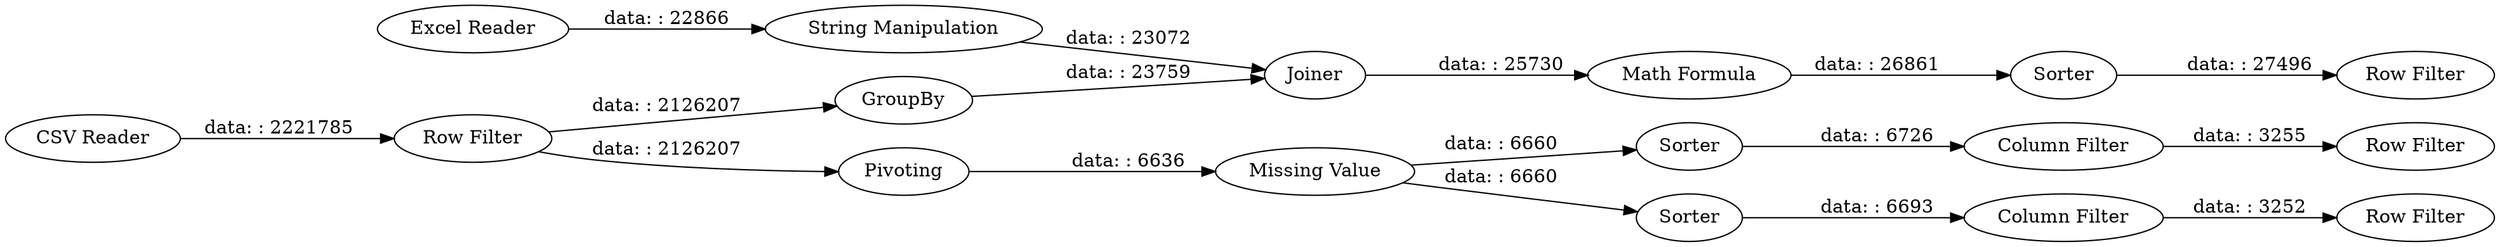 digraph {
	"2045413478546062883_12" [label="Column Filter"]
	"2045413478546062883_18" [label=Joiner]
	"2045413478546062883_6" [label="Row Filter"]
	"2045413478546062883_21" [label="Row Filter"]
	"2045413478546062883_5" [label="CSV Reader"]
	"2045413478546062883_20" [label=Sorter]
	"2045413478546062883_15" [label="Column Filter"]
	"2045413478546062883_16" [label="Row Filter"]
	"2045413478546062883_17" [label=GroupBy]
	"2045413478546062883_4" [label="Excel Reader"]
	"2045413478546062883_11" [label=Sorter]
	"2045413478546062883_10" [label="Missing Value"]
	"2045413478546062883_19" [label="Math Formula"]
	"2045413478546062883_14" [label=Sorter]
	"2045413478546062883_13" [label="Row Filter"]
	"2045413478546062883_8" [label=Pivoting]
	"2045413478546062883_7" [label="String Manipulation"]
	"2045413478546062883_18" -> "2045413478546062883_19" [label="data: : 25730"]
	"2045413478546062883_11" -> "2045413478546062883_12" [label="data: : 6726"]
	"2045413478546062883_14" -> "2045413478546062883_15" [label="data: : 6693"]
	"2045413478546062883_10" -> "2045413478546062883_14" [label="data: : 6660"]
	"2045413478546062883_20" -> "2045413478546062883_21" [label="data: : 27496"]
	"2045413478546062883_7" -> "2045413478546062883_18" [label="data: : 23072"]
	"2045413478546062883_4" -> "2045413478546062883_7" [label="data: : 22866"]
	"2045413478546062883_19" -> "2045413478546062883_20" [label="data: : 26861"]
	"2045413478546062883_6" -> "2045413478546062883_17" [label="data: : 2126207"]
	"2045413478546062883_8" -> "2045413478546062883_10" [label="data: : 6636"]
	"2045413478546062883_12" -> "2045413478546062883_13" [label="data: : 3255"]
	"2045413478546062883_17" -> "2045413478546062883_18" [label="data: : 23759"]
	"2045413478546062883_15" -> "2045413478546062883_16" [label="data: : 3252"]
	"2045413478546062883_10" -> "2045413478546062883_11" [label="data: : 6660"]
	"2045413478546062883_6" -> "2045413478546062883_8" [label="data: : 2126207"]
	"2045413478546062883_5" -> "2045413478546062883_6" [label="data: : 2221785"]
	rankdir=LR
}
